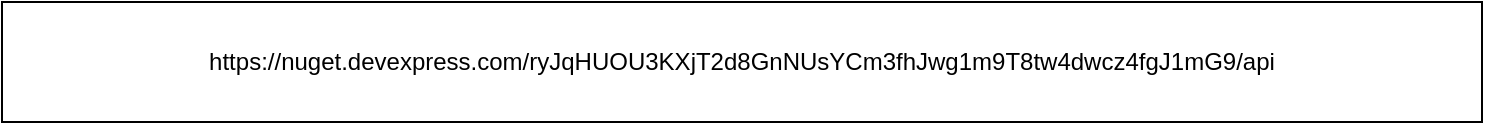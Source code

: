 <mxfile version="14.6.13" type="github">
  <diagram id="uLB5Eji1Cr28W6Xh5N5R" name="Page-1">
    <mxGraphModel dx="1422" dy="737" grid="1" gridSize="10" guides="1" tooltips="1" connect="1" arrows="1" fold="1" page="1" pageScale="1" pageWidth="827" pageHeight="1169" math="0" shadow="0">
      <root>
        <mxCell id="0" />
        <mxCell id="1" parent="0" />
        <mxCell id="rdyHNnLBZTg6ROo71mEh-1" value="https://nuget.devexpress.com/ryJqHUOU3KXjT2d8GnNUsYCm3fhJwg1m9T8tw4dwcz4fgJ1mG9/api" style="rounded=0;whiteSpace=wrap;html=1;" vertex="1" parent="1">
          <mxGeometry x="40" y="80" width="740" height="60" as="geometry" />
        </mxCell>
      </root>
    </mxGraphModel>
  </diagram>
</mxfile>
